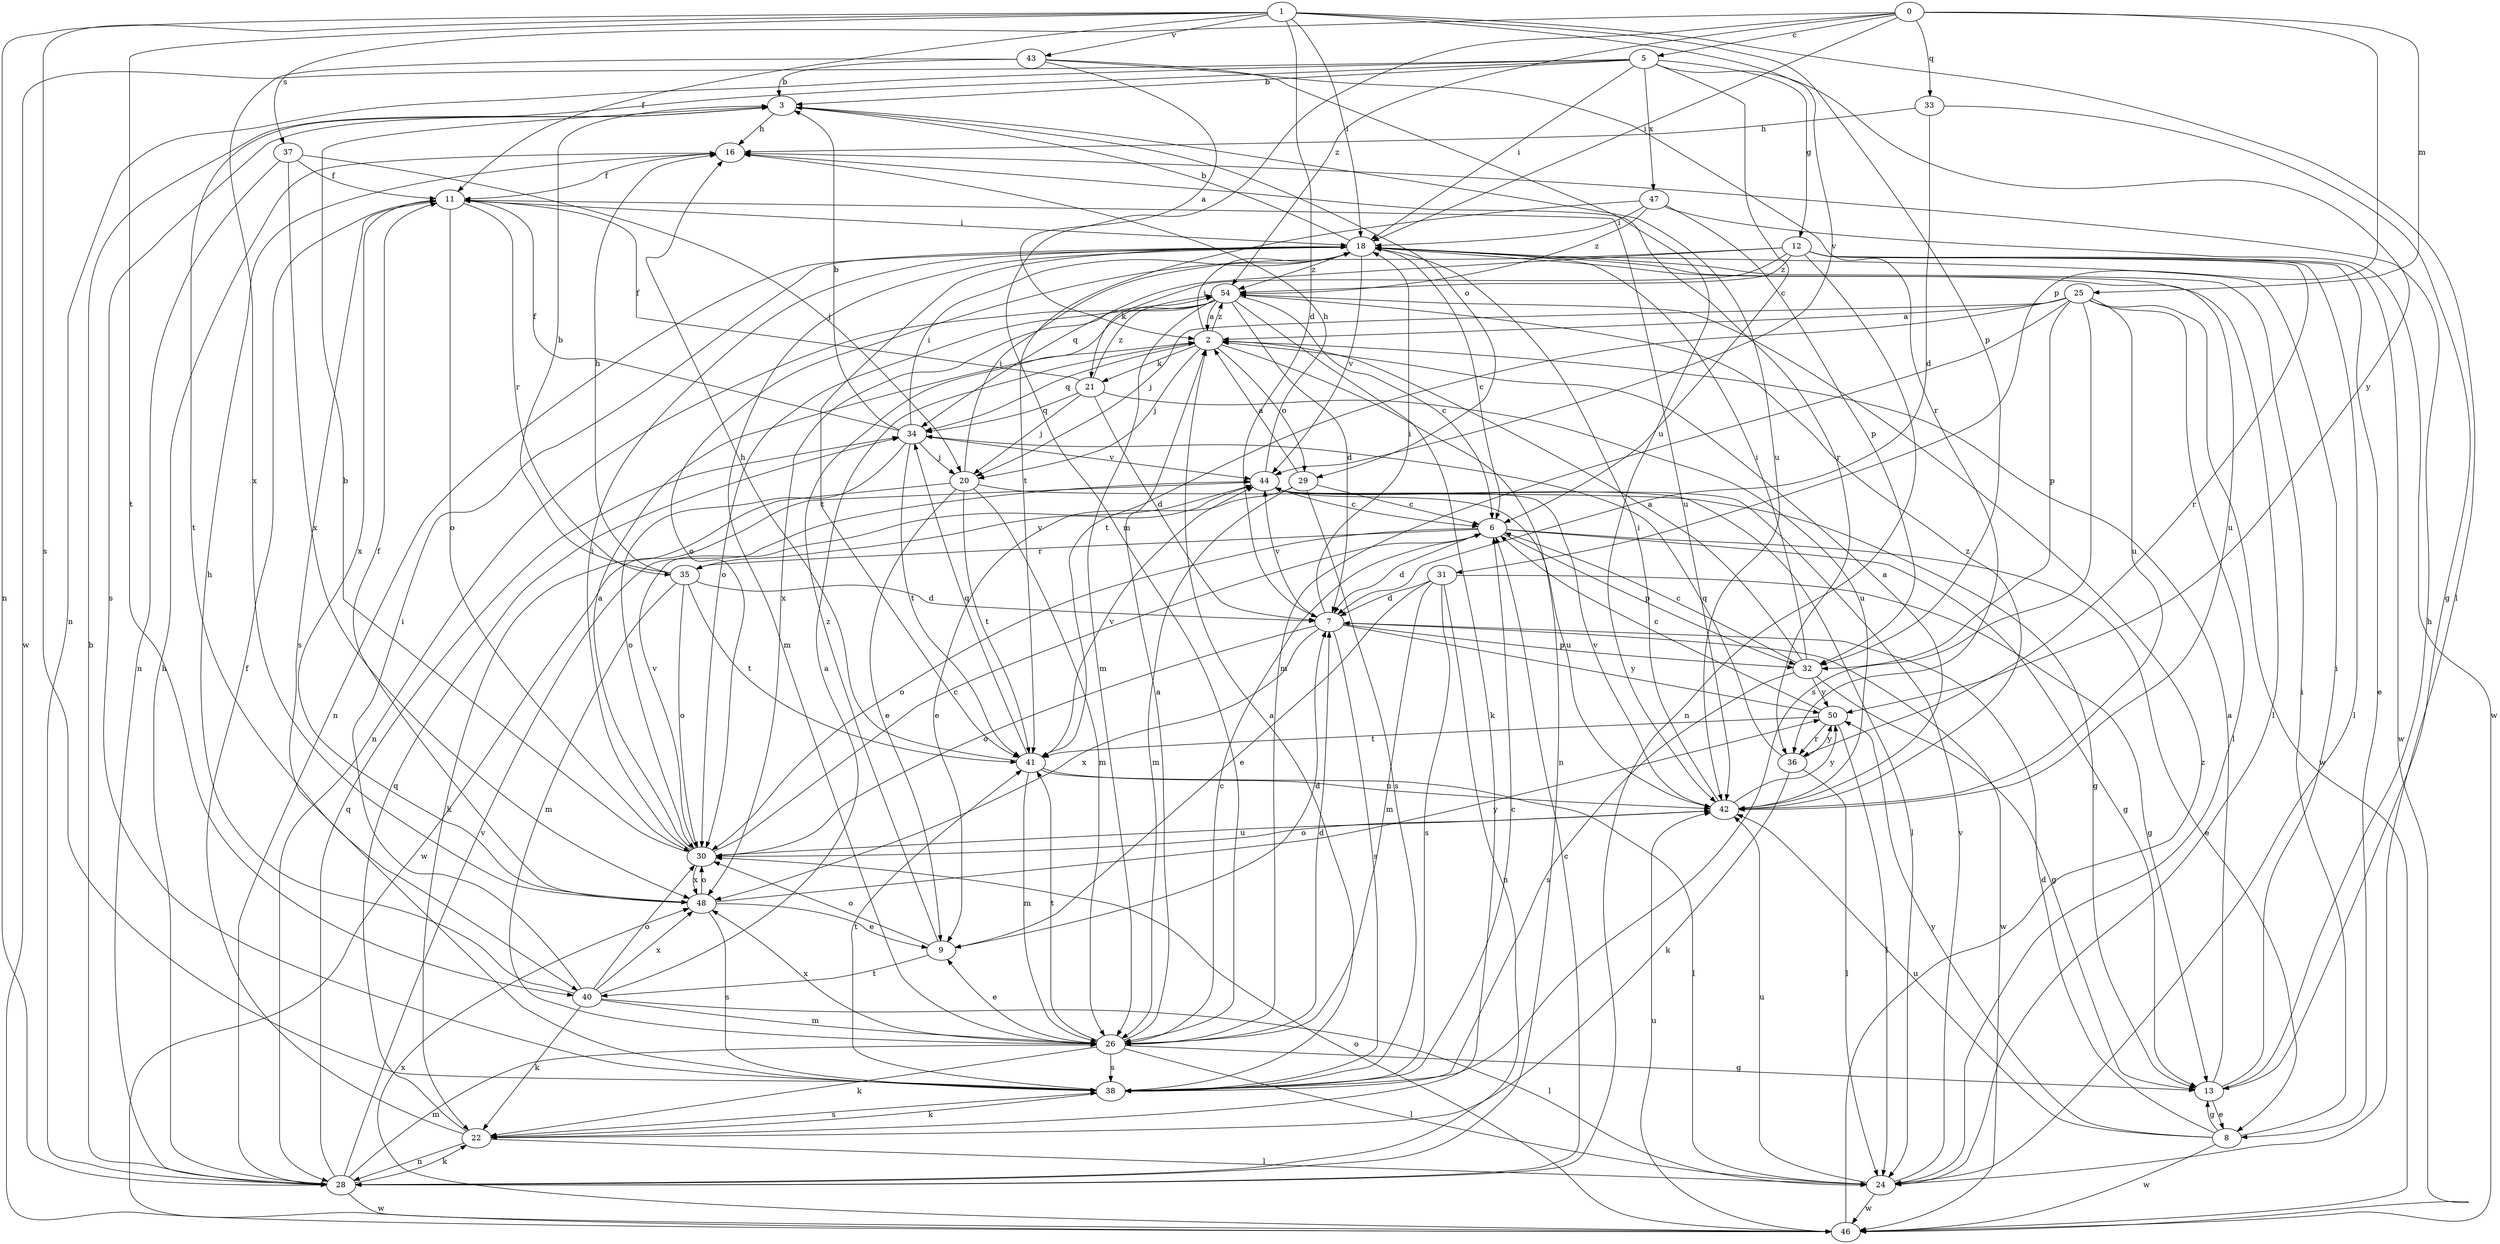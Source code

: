 strict digraph  {
0;
1;
2;
3;
5;
6;
7;
8;
9;
11;
12;
13;
16;
18;
20;
21;
22;
24;
25;
26;
28;
29;
30;
31;
32;
33;
34;
35;
36;
37;
38;
40;
41;
42;
43;
44;
46;
47;
48;
50;
54;
0 -> 5  [label=c];
0 -> 18  [label=i];
0 -> 25  [label=m];
0 -> 26  [label=m];
0 -> 31  [label=p];
0 -> 33  [label=q];
0 -> 37  [label=s];
0 -> 54  [label=z];
1 -> 7  [label=d];
1 -> 11  [label=f];
1 -> 18  [label=i];
1 -> 24  [label=l];
1 -> 28  [label=n];
1 -> 32  [label=p];
1 -> 38  [label=s];
1 -> 40  [label=t];
1 -> 43  [label=v];
1 -> 44  [label=v];
2 -> 18  [label=i];
2 -> 20  [label=j];
2 -> 21  [label=k];
2 -> 28  [label=n];
2 -> 29  [label=o];
2 -> 34  [label=q];
2 -> 54  [label=z];
3 -> 16  [label=h];
3 -> 29  [label=o];
3 -> 38  [label=s];
3 -> 42  [label=u];
5 -> 3  [label=b];
5 -> 6  [label=c];
5 -> 12  [label=g];
5 -> 18  [label=i];
5 -> 28  [label=n];
5 -> 40  [label=t];
5 -> 46  [label=w];
5 -> 47  [label=x];
5 -> 50  [label=y];
6 -> 7  [label=d];
6 -> 8  [label=e];
6 -> 13  [label=g];
6 -> 30  [label=o];
6 -> 32  [label=p];
6 -> 35  [label=r];
7 -> 18  [label=i];
7 -> 30  [label=o];
7 -> 32  [label=p];
7 -> 38  [label=s];
7 -> 44  [label=v];
7 -> 46  [label=w];
7 -> 48  [label=x];
7 -> 50  [label=y];
8 -> 7  [label=d];
8 -> 13  [label=g];
8 -> 18  [label=i];
8 -> 42  [label=u];
8 -> 46  [label=w];
8 -> 50  [label=y];
9 -> 7  [label=d];
9 -> 30  [label=o];
9 -> 40  [label=t];
9 -> 54  [label=z];
11 -> 18  [label=i];
11 -> 30  [label=o];
11 -> 35  [label=r];
11 -> 38  [label=s];
11 -> 42  [label=u];
11 -> 48  [label=x];
12 -> 8  [label=e];
12 -> 21  [label=k];
12 -> 24  [label=l];
12 -> 28  [label=n];
12 -> 30  [label=o];
12 -> 34  [label=q];
12 -> 36  [label=r];
12 -> 46  [label=w];
12 -> 54  [label=z];
13 -> 2  [label=a];
13 -> 8  [label=e];
13 -> 16  [label=h];
13 -> 18  [label=i];
16 -> 11  [label=f];
16 -> 36  [label=r];
18 -> 3  [label=b];
18 -> 6  [label=c];
18 -> 24  [label=l];
18 -> 26  [label=m];
18 -> 28  [label=n];
18 -> 41  [label=t];
18 -> 42  [label=u];
18 -> 44  [label=v];
18 -> 54  [label=z];
20 -> 9  [label=e];
20 -> 13  [label=g];
20 -> 18  [label=i];
20 -> 22  [label=k];
20 -> 26  [label=m];
20 -> 41  [label=t];
21 -> 7  [label=d];
21 -> 11  [label=f];
21 -> 20  [label=j];
21 -> 34  [label=q];
21 -> 42  [label=u];
21 -> 54  [label=z];
22 -> 11  [label=f];
22 -> 24  [label=l];
22 -> 28  [label=n];
22 -> 34  [label=q];
22 -> 38  [label=s];
24 -> 42  [label=u];
24 -> 44  [label=v];
24 -> 46  [label=w];
25 -> 2  [label=a];
25 -> 20  [label=j];
25 -> 24  [label=l];
25 -> 26  [label=m];
25 -> 32  [label=p];
25 -> 38  [label=s];
25 -> 41  [label=t];
25 -> 42  [label=u];
25 -> 46  [label=w];
26 -> 2  [label=a];
26 -> 6  [label=c];
26 -> 7  [label=d];
26 -> 9  [label=e];
26 -> 13  [label=g];
26 -> 22  [label=k];
26 -> 24  [label=l];
26 -> 38  [label=s];
26 -> 41  [label=t];
26 -> 48  [label=x];
28 -> 3  [label=b];
28 -> 6  [label=c];
28 -> 16  [label=h];
28 -> 22  [label=k];
28 -> 26  [label=m];
28 -> 34  [label=q];
28 -> 44  [label=v];
28 -> 46  [label=w];
29 -> 2  [label=a];
29 -> 6  [label=c];
29 -> 9  [label=e];
29 -> 26  [label=m];
29 -> 38  [label=s];
30 -> 2  [label=a];
30 -> 3  [label=b];
30 -> 6  [label=c];
30 -> 18  [label=i];
30 -> 42  [label=u];
30 -> 44  [label=v];
30 -> 48  [label=x];
31 -> 7  [label=d];
31 -> 9  [label=e];
31 -> 13  [label=g];
31 -> 26  [label=m];
31 -> 28  [label=n];
31 -> 38  [label=s];
32 -> 2  [label=a];
32 -> 6  [label=c];
32 -> 13  [label=g];
32 -> 18  [label=i];
32 -> 38  [label=s];
32 -> 50  [label=y];
33 -> 7  [label=d];
33 -> 13  [label=g];
33 -> 16  [label=h];
34 -> 3  [label=b];
34 -> 11  [label=f];
34 -> 18  [label=i];
34 -> 20  [label=j];
34 -> 30  [label=o];
34 -> 41  [label=t];
34 -> 44  [label=v];
35 -> 3  [label=b];
35 -> 7  [label=d];
35 -> 16  [label=h];
35 -> 26  [label=m];
35 -> 30  [label=o];
35 -> 41  [label=t];
35 -> 44  [label=v];
36 -> 22  [label=k];
36 -> 24  [label=l];
36 -> 34  [label=q];
36 -> 50  [label=y];
37 -> 11  [label=f];
37 -> 20  [label=j];
37 -> 28  [label=n];
37 -> 48  [label=x];
38 -> 2  [label=a];
38 -> 6  [label=c];
38 -> 22  [label=k];
38 -> 41  [label=t];
40 -> 2  [label=a];
40 -> 16  [label=h];
40 -> 18  [label=i];
40 -> 22  [label=k];
40 -> 24  [label=l];
40 -> 26  [label=m];
40 -> 30  [label=o];
40 -> 48  [label=x];
41 -> 16  [label=h];
41 -> 24  [label=l];
41 -> 26  [label=m];
41 -> 34  [label=q];
41 -> 42  [label=u];
41 -> 44  [label=v];
42 -> 2  [label=a];
42 -> 18  [label=i];
42 -> 30  [label=o];
42 -> 44  [label=v];
42 -> 50  [label=y];
42 -> 54  [label=z];
43 -> 2  [label=a];
43 -> 3  [label=b];
43 -> 36  [label=r];
43 -> 42  [label=u];
43 -> 48  [label=x];
44 -> 6  [label=c];
44 -> 16  [label=h];
44 -> 24  [label=l];
44 -> 42  [label=u];
44 -> 46  [label=w];
46 -> 30  [label=o];
46 -> 42  [label=u];
46 -> 48  [label=x];
46 -> 54  [label=z];
47 -> 18  [label=i];
47 -> 32  [label=p];
47 -> 41  [label=t];
47 -> 46  [label=w];
47 -> 54  [label=z];
48 -> 9  [label=e];
48 -> 11  [label=f];
48 -> 30  [label=o];
48 -> 38  [label=s];
48 -> 50  [label=y];
50 -> 6  [label=c];
50 -> 24  [label=l];
50 -> 36  [label=r];
50 -> 41  [label=t];
54 -> 2  [label=a];
54 -> 6  [label=c];
54 -> 7  [label=d];
54 -> 22  [label=k];
54 -> 26  [label=m];
54 -> 28  [label=n];
54 -> 30  [label=o];
54 -> 48  [label=x];
}
